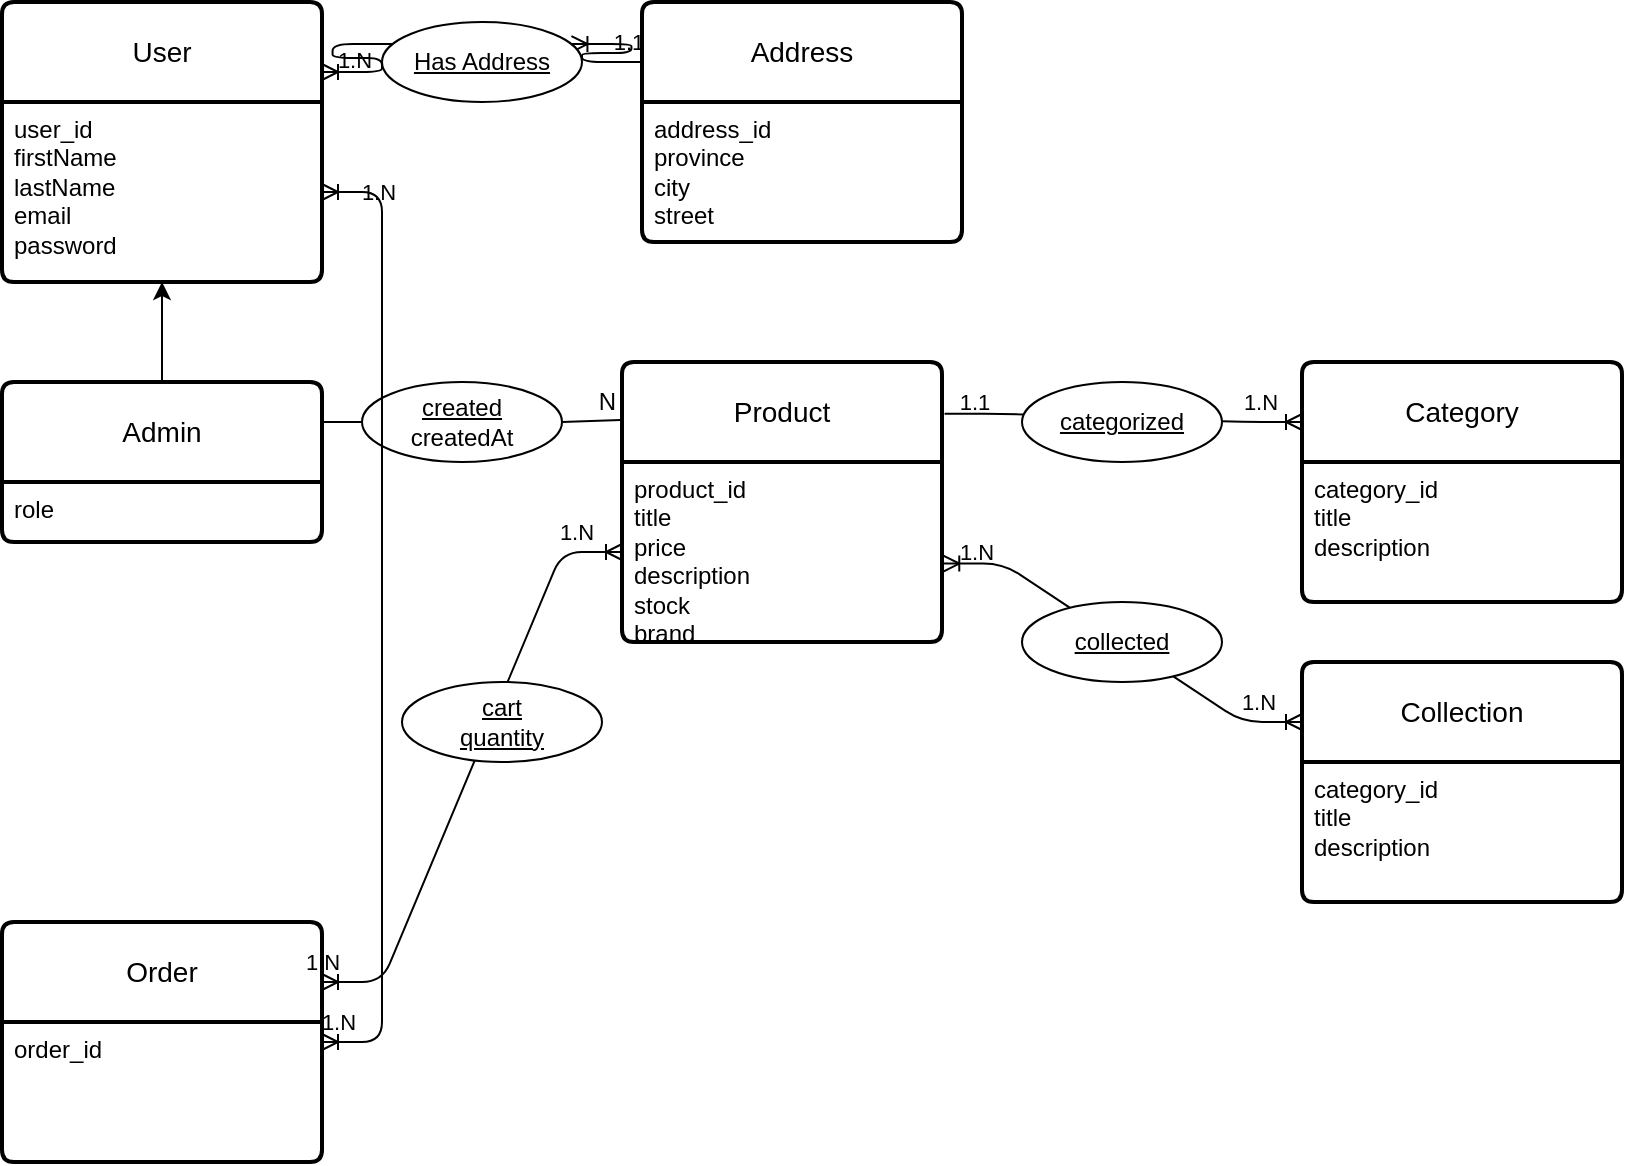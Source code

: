 <mxfile>
    <diagram id="8iiD-g4afVIcMHbVq5tE" name="Page-1">
        <mxGraphModel dx="253" dy="128" grid="1" gridSize="10" guides="1" tooltips="1" connect="1" arrows="1" fold="1" page="1" pageScale="1" pageWidth="850" pageHeight="1100" math="0" shadow="0">
            <root>
                <mxCell id="0"/>
                <mxCell id="1" parent="0"/>
                <mxCell id="2" value="User" style="swimlane;childLayout=stackLayout;horizontal=1;startSize=50;horizontalStack=0;rounded=1;fontSize=14;fontStyle=0;strokeWidth=2;resizeParent=0;resizeLast=1;shadow=0;dashed=0;align=center;arcSize=4;whiteSpace=wrap;html=1;" parent="1" vertex="1">
                    <mxGeometry x="520" y="120" width="160" height="140" as="geometry"/>
                </mxCell>
                <mxCell id="3" value="&lt;div&gt;user_id&lt;/div&gt;firstName&lt;br&gt;lastName&lt;div&gt;email&lt;/div&gt;&lt;div&gt;password&lt;/div&gt;" style="align=left;strokeColor=none;fillColor=none;spacingLeft=4;fontSize=12;verticalAlign=top;resizable=0;rotatable=0;part=1;html=1;" parent="2" vertex="1">
                    <mxGeometry y="50" width="160" height="90" as="geometry"/>
                </mxCell>
                <mxCell id="4" value="Address" style="swimlane;childLayout=stackLayout;horizontal=1;startSize=50;horizontalStack=0;rounded=1;fontSize=14;fontStyle=0;strokeWidth=2;resizeParent=0;resizeLast=1;shadow=0;dashed=0;align=center;arcSize=4;whiteSpace=wrap;html=1;" parent="1" vertex="1">
                    <mxGeometry x="840" y="120" width="160" height="120" as="geometry"/>
                </mxCell>
                <mxCell id="5" value="&lt;div&gt;address_id&lt;/div&gt;province&lt;div&gt;city&lt;/div&gt;&lt;div&gt;&lt;span style=&quot;background-color: transparent;&quot;&gt;street&lt;/span&gt;&lt;br&gt;&lt;/div&gt;" style="align=left;strokeColor=none;fillColor=none;spacingLeft=4;fontSize=12;verticalAlign=top;resizable=0;rotatable=0;part=1;html=1;" parent="4" vertex="1">
                    <mxGeometry y="50" width="160" height="70" as="geometry"/>
                </mxCell>
                <mxCell id="7" value="" style="edgeStyle=entityRelationEdgeStyle;fontSize=12;html=1;endArrow=ERoneToMany;entryX=1;entryY=0.25;entryDx=0;entryDy=0;exitX=0;exitY=0.25;exitDx=0;exitDy=0;" parent="1" source="49" target="2" edge="1">
                    <mxGeometry width="100" height="100" relative="1" as="geometry">
                        <mxPoint x="710" y="330" as="sourcePoint"/>
                        <mxPoint x="810" y="230" as="targetPoint"/>
                    </mxGeometry>
                </mxCell>
                <mxCell id="8" value="1.N" style="edgeLabel;html=1;align=center;verticalAlign=middle;resizable=0;points=[];labelBackgroundColor=none;" parent="7" vertex="1" connectable="0">
                    <mxGeometry x="0.913" relative="1" as="geometry">
                        <mxPoint x="12" y="-6" as="offset"/>
                    </mxGeometry>
                </mxCell>
                <mxCell id="10" value="Product" style="swimlane;childLayout=stackLayout;horizontal=1;startSize=50;horizontalStack=0;rounded=1;fontSize=14;fontStyle=0;strokeWidth=2;resizeParent=0;resizeLast=1;shadow=0;dashed=0;align=center;arcSize=4;whiteSpace=wrap;html=1;" parent="1" vertex="1">
                    <mxGeometry x="830" y="300" width="160" height="140" as="geometry"/>
                </mxCell>
                <mxCell id="11" value="&lt;div&gt;&lt;div style=&quot;scrollbar-color: light-dark(#e2e2e2, #4b4b4b)&lt;br/&gt;&#x9;&#x9;&#x9;&#x9;&#x9;light-dark(#fbfbfb, var(--dark-panel-color));&quot;&gt;product_id&lt;br&gt;title&lt;/div&gt;&lt;/div&gt;price&lt;div&gt;description&lt;/div&gt;&lt;div&gt;stock&lt;/div&gt;&lt;div&gt;brand&lt;/div&gt;&lt;div&gt;&lt;br&gt;&lt;/div&gt;" style="align=left;strokeColor=none;fillColor=none;spacingLeft=4;fontSize=12;verticalAlign=top;resizable=0;rotatable=0;part=1;html=1;" parent="10" vertex="1">
                    <mxGeometry y="50" width="160" height="90" as="geometry"/>
                </mxCell>
                <mxCell id="15" style="edgeStyle=none;html=1;" parent="1" source="13" target="3" edge="1">
                    <mxGeometry relative="1" as="geometry"/>
                </mxCell>
                <mxCell id="13" value="Admin" style="swimlane;childLayout=stackLayout;horizontal=1;startSize=50;horizontalStack=0;rounded=1;fontSize=14;fontStyle=0;strokeWidth=2;resizeParent=0;resizeLast=1;shadow=0;dashed=0;align=center;arcSize=4;whiteSpace=wrap;html=1;" parent="1" vertex="1">
                    <mxGeometry x="520" y="310" width="160" height="80" as="geometry"/>
                </mxCell>
                <mxCell id="14" value="role" style="align=left;strokeColor=none;fillColor=none;spacingLeft=4;fontSize=12;verticalAlign=top;resizable=0;rotatable=0;part=1;html=1;" parent="13" vertex="1">
                    <mxGeometry y="50" width="160" height="30" as="geometry"/>
                </mxCell>
                <mxCell id="16" value="" style="endArrow=none;html=1;rounded=0;exitX=1;exitY=0.25;exitDx=0;exitDy=0;entryX=-0.005;entryY=0.207;entryDx=0;entryDy=0;entryPerimeter=0;" parent="1" source="13" target="10" edge="1">
                    <mxGeometry relative="1" as="geometry">
                        <mxPoint x="610" y="360" as="sourcePoint"/>
                        <mxPoint x="770" y="360" as="targetPoint"/>
                        <Array as="points">
                            <mxPoint x="800" y="330"/>
                        </Array>
                    </mxGeometry>
                </mxCell>
                <mxCell id="17" value="N" style="resizable=0;html=1;whiteSpace=wrap;align=right;verticalAlign=bottom;" parent="16" connectable="0" vertex="1">
                    <mxGeometry x="1" relative="1" as="geometry"/>
                </mxCell>
                <mxCell id="18" value="Category" style="swimlane;childLayout=stackLayout;horizontal=1;startSize=50;horizontalStack=0;rounded=1;fontSize=14;fontStyle=0;strokeWidth=2;resizeParent=0;resizeLast=1;shadow=0;dashed=0;align=center;arcSize=4;whiteSpace=wrap;html=1;" parent="1" vertex="1">
                    <mxGeometry x="1170" y="300" width="160" height="120" as="geometry"/>
                </mxCell>
                <mxCell id="19" value="&lt;div&gt;category_id&lt;/div&gt;title&lt;div&gt;description&lt;/div&gt;&lt;div&gt;&lt;br&gt;&lt;/div&gt;" style="align=left;strokeColor=none;fillColor=none;spacingLeft=4;fontSize=12;verticalAlign=top;resizable=0;rotatable=0;part=1;html=1;" parent="18" vertex="1">
                    <mxGeometry y="50" width="160" height="70" as="geometry"/>
                </mxCell>
                <mxCell id="20" value="&lt;u&gt;created&lt;/u&gt;&lt;br&gt;createdAt" style="ellipse;whiteSpace=wrap;html=1;align=center;fontStyle=0;" parent="1" vertex="1">
                    <mxGeometry x="700" y="310" width="100" height="40" as="geometry"/>
                </mxCell>
                <mxCell id="21" value="" style="edgeStyle=entityRelationEdgeStyle;fontSize=12;html=1;endArrow=ERoneToMany;entryX=0;entryY=0.25;entryDx=0;entryDy=0;exitX=1.008;exitY=0.185;exitDx=0;exitDy=0;exitPerimeter=0;" parent="1" source="10" target="18" edge="1">
                    <mxGeometry width="100" height="100" relative="1" as="geometry">
                        <mxPoint x="850" y="160" as="sourcePoint"/>
                        <mxPoint x="690" y="165" as="targetPoint"/>
                    </mxGeometry>
                </mxCell>
                <mxCell id="22" value="1.N" style="edgeLabel;html=1;align=center;verticalAlign=middle;resizable=0;points=[];labelBackgroundColor=none;" parent="21" vertex="1" connectable="0">
                    <mxGeometry x="0.913" relative="1" as="geometry">
                        <mxPoint x="-13" y="-10" as="offset"/>
                    </mxGeometry>
                </mxCell>
                <mxCell id="23" value="1.1" style="edgeLabel;html=1;align=center;verticalAlign=middle;resizable=0;points=[];labelBackgroundColor=none;" parent="21" vertex="1" connectable="0">
                    <mxGeometry x="-0.843" y="-2" relative="1" as="geometry">
                        <mxPoint y="-8" as="offset"/>
                    </mxGeometry>
                </mxCell>
                <mxCell id="24" value="&lt;u&gt;categorized&lt;/u&gt;" style="ellipse;whiteSpace=wrap;html=1;align=center;fontStyle=0;" parent="1" vertex="1">
                    <mxGeometry x="1030" y="310" width="100" height="40" as="geometry"/>
                </mxCell>
                <mxCell id="28" value="Collection" style="swimlane;childLayout=stackLayout;horizontal=1;startSize=50;horizontalStack=0;rounded=1;fontSize=14;fontStyle=0;strokeWidth=2;resizeParent=0;resizeLast=1;shadow=0;dashed=0;align=center;arcSize=4;whiteSpace=wrap;html=1;" parent="1" vertex="1">
                    <mxGeometry x="1170" y="450" width="160" height="120" as="geometry"/>
                </mxCell>
                <mxCell id="29" value="&lt;div&gt;category_id&lt;/div&gt;title&lt;div&gt;description&lt;/div&gt;&lt;div&gt;&lt;br&gt;&lt;/div&gt;" style="align=left;strokeColor=none;fillColor=none;spacingLeft=4;fontSize=12;verticalAlign=top;resizable=0;rotatable=0;part=1;html=1;" parent="28" vertex="1">
                    <mxGeometry y="50" width="160" height="70" as="geometry"/>
                </mxCell>
                <mxCell id="30" value="" style="edgeStyle=entityRelationEdgeStyle;fontSize=12;html=1;endArrow=ERoneToMany;entryX=0;entryY=0.25;entryDx=0;entryDy=0;exitX=1.004;exitY=0.564;exitDx=0;exitDy=0;startArrow=ERoneToMany;startFill=0;exitPerimeter=0;" parent="1" source="11" target="28" edge="1">
                    <mxGeometry width="100" height="100" relative="1" as="geometry">
                        <mxPoint x="1001" y="336" as="sourcePoint"/>
                        <mxPoint x="1180" y="340" as="targetPoint"/>
                    </mxGeometry>
                </mxCell>
                <mxCell id="31" value="1.N" style="edgeLabel;html=1;align=center;verticalAlign=middle;resizable=0;points=[];labelBackgroundColor=none;" parent="30" vertex="1" connectable="0">
                    <mxGeometry x="0.913" relative="1" as="geometry">
                        <mxPoint x="-13" y="-10" as="offset"/>
                    </mxGeometry>
                </mxCell>
                <mxCell id="32" value="1.N" style="edgeLabel;html=1;align=center;verticalAlign=middle;resizable=0;points=[];labelBackgroundColor=none;" parent="30" vertex="1" connectable="0">
                    <mxGeometry x="-0.843" y="-2" relative="1" as="geometry">
                        <mxPoint y="-8" as="offset"/>
                    </mxGeometry>
                </mxCell>
                <mxCell id="33" value="&lt;u&gt;collected&lt;/u&gt;" style="ellipse;whiteSpace=wrap;html=1;align=center;fontStyle=0;" parent="1" vertex="1">
                    <mxGeometry x="1030" y="420" width="100" height="40" as="geometry"/>
                </mxCell>
                <mxCell id="34" value="Order" style="swimlane;childLayout=stackLayout;horizontal=1;startSize=50;horizontalStack=0;rounded=1;fontSize=14;fontStyle=0;strokeWidth=2;resizeParent=0;resizeLast=1;shadow=0;dashed=0;align=center;arcSize=4;whiteSpace=wrap;html=1;" parent="1" vertex="1">
                    <mxGeometry x="520" y="580" width="160" height="120" as="geometry"/>
                </mxCell>
                <mxCell id="35" value="order_id&lt;div&gt;&lt;br&gt;&lt;/div&gt;" style="align=left;strokeColor=none;fillColor=none;spacingLeft=4;fontSize=12;verticalAlign=top;resizable=0;rotatable=0;part=1;html=1;" parent="34" vertex="1">
                    <mxGeometry y="50" width="160" height="70" as="geometry"/>
                </mxCell>
                <mxCell id="42" value="" style="edgeStyle=entityRelationEdgeStyle;fontSize=12;html=1;endArrow=ERoneToMany;startArrow=ERoneToMany;startFill=0;entryX=1;entryY=0.25;entryDx=0;entryDy=0;" parent="1" source="11" target="34" edge="1">
                    <mxGeometry width="100" height="100" relative="1" as="geometry">
                        <mxPoint x="1011.6" y="450" as="sourcePoint"/>
                        <mxPoint x="870" y="608" as="targetPoint"/>
                        <Array as="points">
                            <mxPoint x="951.76" y="476.41"/>
                            <mxPoint x="1001.6" y="520"/>
                        </Array>
                    </mxGeometry>
                </mxCell>
                <mxCell id="43" value="1.N" style="edgeLabel;html=1;align=center;verticalAlign=middle;resizable=0;points=[];labelBackgroundColor=none;" parent="42" vertex="1" connectable="0">
                    <mxGeometry x="0.913" relative="1" as="geometry">
                        <mxPoint x="-13" y="-10" as="offset"/>
                    </mxGeometry>
                </mxCell>
                <mxCell id="44" value="1.N" style="edgeLabel;html=1;align=center;verticalAlign=middle;resizable=0;points=[];labelBackgroundColor=none;" parent="42" vertex="1" connectable="0">
                    <mxGeometry x="-0.843" y="-2" relative="1" as="geometry">
                        <mxPoint y="-8" as="offset"/>
                    </mxGeometry>
                </mxCell>
                <mxCell id="45" value="&lt;u&gt;cart&lt;/u&gt;&lt;div&gt;&lt;u&gt;quantity&lt;/u&gt;&lt;/div&gt;" style="ellipse;whiteSpace=wrap;html=1;align=center;fontStyle=0;" parent="1" vertex="1">
                    <mxGeometry x="720" y="460" width="100" height="40" as="geometry"/>
                </mxCell>
                <mxCell id="46" value="" style="edgeStyle=entityRelationEdgeStyle;fontSize=12;html=1;endArrow=ERoneToMany;startArrow=ERoneToMany;startFill=0;" parent="1" source="3" target="34" edge="1">
                    <mxGeometry width="100" height="100" relative="1" as="geometry">
                        <mxPoint x="470.0" y="227.33" as="sourcePoint"/>
                        <mxPoint x="466.32" y="630" as="targetPoint"/>
                        <Array as="points">
                            <mxPoint x="908.08" y="486.41"/>
                            <mxPoint x="957.92" y="530"/>
                            <mxPoint x="426.32" y="450"/>
                            <mxPoint x="406.32" y="530"/>
                            <mxPoint x="376.32" y="540"/>
                        </Array>
                    </mxGeometry>
                </mxCell>
                <mxCell id="47" value="1.N" style="edgeLabel;html=1;align=center;verticalAlign=middle;resizable=0;points=[];labelBackgroundColor=none;" parent="46" vertex="1" connectable="0">
                    <mxGeometry x="0.913" relative="1" as="geometry">
                        <mxPoint x="-13" y="-10" as="offset"/>
                    </mxGeometry>
                </mxCell>
                <mxCell id="48" value="1.N" style="edgeLabel;html=1;align=center;verticalAlign=middle;resizable=0;points=[];labelBackgroundColor=none;" parent="46" vertex="1" connectable="0">
                    <mxGeometry x="-0.843" y="-2" relative="1" as="geometry">
                        <mxPoint y="-8" as="offset"/>
                    </mxGeometry>
                </mxCell>
                <mxCell id="50" value="" style="edgeStyle=entityRelationEdgeStyle;fontSize=12;html=1;endArrow=ERoneToMany;entryX=1;entryY=0.25;entryDx=0;entryDy=0;exitX=0;exitY=0.25;exitDx=0;exitDy=0;" edge="1" parent="1" source="4" target="49">
                    <mxGeometry width="100" height="100" relative="1" as="geometry">
                        <mxPoint x="840" y="150" as="sourcePoint"/>
                        <mxPoint x="680" y="155" as="targetPoint"/>
                    </mxGeometry>
                </mxCell>
                <mxCell id="52" value="1.1" style="edgeLabel;html=1;align=center;verticalAlign=middle;resizable=0;points=[];labelBackgroundColor=none;" vertex="1" connectable="0" parent="50">
                    <mxGeometry x="-0.843" y="-2" relative="1" as="geometry">
                        <mxPoint y="-8" as="offset"/>
                    </mxGeometry>
                </mxCell>
                <mxCell id="49" value="&lt;u&gt;Has Address&lt;/u&gt;" style="ellipse;whiteSpace=wrap;html=1;align=center;fontStyle=0;" vertex="1" parent="1">
                    <mxGeometry x="710" y="130" width="100" height="40" as="geometry"/>
                </mxCell>
            </root>
        </mxGraphModel>
    </diagram>
</mxfile>